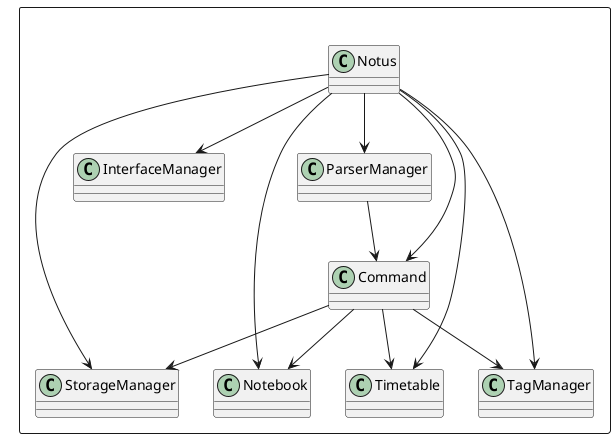 @startuml

Package " "<<Rectangle>>{
    Class StorageManager
    Class InterfaceManager
    Class Notebook
    Class Timetable
    Class TagManager
    Class ParserManager
    Class Command
    Class Notus
}

Notus --> StorageManager
Notus --> InterfaceManager
Notus --> Notebook
Notus --> Timetable
Notus --> TagManager
Notus --> ParserManager
Notus --> Command

ParserManager --> Command

Command --> Notebook
Command --> Timetable
Command --> TagManager
Command --> StorageManager

@enduml